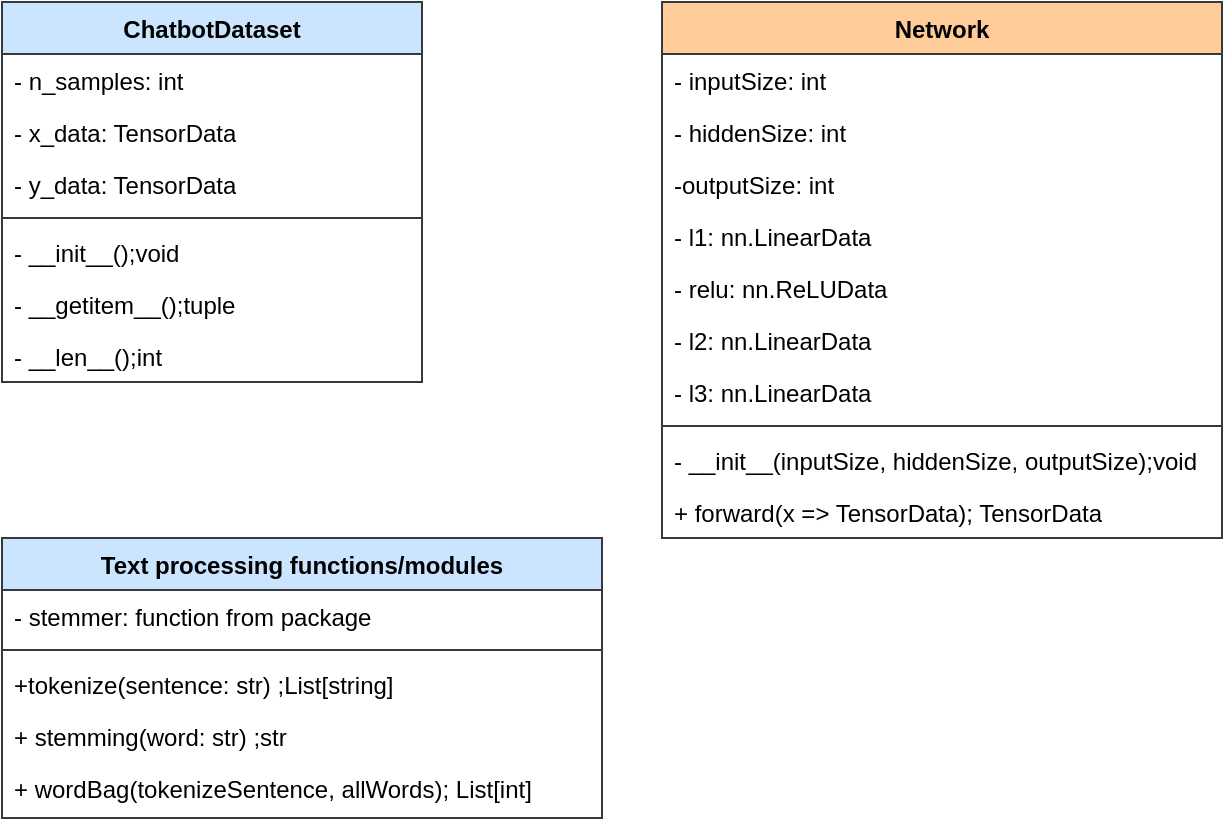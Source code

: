 <mxfile version="24.3.1" type="device">
  <diagram name="Page-1" id="MPke94-QhgAWfhPX9OhA">
    <mxGraphModel dx="1434" dy="738" grid="1" gridSize="10" guides="1" tooltips="1" connect="1" arrows="1" fold="1" page="1" pageScale="1" pageWidth="850" pageHeight="1100" math="0" shadow="0">
      <root>
        <mxCell id="0" />
        <mxCell id="1" parent="0" />
        <mxCell id="mEPcpxJYc-AoD20I1LEl-1" value="ChatbotDataset" style="swimlane;fontStyle=1;align=center;verticalAlign=top;childLayout=stackLayout;horizontal=1;startSize=26;horizontalStack=0;resizeParent=1;resizeParentMax=0;resizeLast=0;collapsible=1;marginBottom=0;whiteSpace=wrap;html=1;fillColor=#cce5ff;strokeColor=#36393d;swimlaneFillColor=none;" vertex="1" parent="1">
          <mxGeometry x="70" y="50" width="210" height="190" as="geometry" />
        </mxCell>
        <mxCell id="mEPcpxJYc-AoD20I1LEl-2" value="- n_samples: int" style="text;strokeColor=none;fillColor=none;align=left;verticalAlign=top;spacingLeft=4;spacingRight=4;overflow=hidden;rotatable=0;points=[[0,0.5],[1,0.5]];portConstraint=eastwest;whiteSpace=wrap;html=1;" vertex="1" parent="mEPcpxJYc-AoD20I1LEl-1">
          <mxGeometry y="26" width="210" height="26" as="geometry" />
        </mxCell>
        <mxCell id="mEPcpxJYc-AoD20I1LEl-13" value="- x_data: TensorData" style="text;strokeColor=none;fillColor=none;align=left;verticalAlign=top;spacingLeft=4;spacingRight=4;overflow=hidden;rotatable=0;points=[[0,0.5],[1,0.5]];portConstraint=eastwest;whiteSpace=wrap;html=1;" vertex="1" parent="mEPcpxJYc-AoD20I1LEl-1">
          <mxGeometry y="52" width="210" height="26" as="geometry" />
        </mxCell>
        <mxCell id="mEPcpxJYc-AoD20I1LEl-14" value="- y_data: TensorData" style="text;strokeColor=none;fillColor=none;align=left;verticalAlign=top;spacingLeft=4;spacingRight=4;overflow=hidden;rotatable=0;points=[[0,0.5],[1,0.5]];portConstraint=eastwest;whiteSpace=wrap;html=1;" vertex="1" parent="mEPcpxJYc-AoD20I1LEl-1">
          <mxGeometry y="78" width="210" height="26" as="geometry" />
        </mxCell>
        <mxCell id="mEPcpxJYc-AoD20I1LEl-3" value="" style="line;strokeWidth=1;fillColor=none;align=left;verticalAlign=middle;spacingTop=-1;spacingLeft=3;spacingRight=3;rotatable=0;labelPosition=right;points=[];portConstraint=eastwest;strokeColor=inherit;" vertex="1" parent="mEPcpxJYc-AoD20I1LEl-1">
          <mxGeometry y="104" width="210" height="8" as="geometry" />
        </mxCell>
        <mxCell id="mEPcpxJYc-AoD20I1LEl-4" value="- __init__();void&amp;nbsp;" style="text;strokeColor=none;fillColor=none;align=left;verticalAlign=top;spacingLeft=4;spacingRight=4;overflow=hidden;rotatable=0;points=[[0,0.5],[1,0.5]];portConstraint=eastwest;whiteSpace=wrap;html=1;" vertex="1" parent="mEPcpxJYc-AoD20I1LEl-1">
          <mxGeometry y="112" width="210" height="26" as="geometry" />
        </mxCell>
        <mxCell id="mEPcpxJYc-AoD20I1LEl-15" value="- __getitem__();tuple" style="text;strokeColor=none;fillColor=none;align=left;verticalAlign=top;spacingLeft=4;spacingRight=4;overflow=hidden;rotatable=0;points=[[0,0.5],[1,0.5]];portConstraint=eastwest;whiteSpace=wrap;html=1;" vertex="1" parent="mEPcpxJYc-AoD20I1LEl-1">
          <mxGeometry y="138" width="210" height="26" as="geometry" />
        </mxCell>
        <mxCell id="mEPcpxJYc-AoD20I1LEl-16" value="- __len__();int&amp;nbsp;" style="text;strokeColor=none;fillColor=none;align=left;verticalAlign=top;spacingLeft=4;spacingRight=4;overflow=hidden;rotatable=0;points=[[0,0.5],[1,0.5]];portConstraint=eastwest;whiteSpace=wrap;html=1;" vertex="1" parent="mEPcpxJYc-AoD20I1LEl-1">
          <mxGeometry y="164" width="210" height="26" as="geometry" />
        </mxCell>
        <mxCell id="mEPcpxJYc-AoD20I1LEl-5" value="Network" style="swimlane;fontStyle=1;align=center;verticalAlign=top;childLayout=stackLayout;horizontal=1;startSize=26;horizontalStack=0;resizeParent=1;resizeParentMax=0;resizeLast=0;collapsible=1;marginBottom=0;whiteSpace=wrap;html=1;fillColor=#ffcc99;strokeColor=#36393d;" vertex="1" parent="1">
          <mxGeometry x="400" y="50" width="280" height="268" as="geometry" />
        </mxCell>
        <mxCell id="mEPcpxJYc-AoD20I1LEl-6" value="- inputSize: int&lt;div&gt;&lt;br&gt;&lt;/div&gt;" style="text;strokeColor=none;fillColor=none;align=left;verticalAlign=top;spacingLeft=4;spacingRight=4;overflow=hidden;rotatable=0;points=[[0,0.5],[1,0.5]];portConstraint=eastwest;whiteSpace=wrap;html=1;" vertex="1" parent="mEPcpxJYc-AoD20I1LEl-5">
          <mxGeometry y="26" width="280" height="26" as="geometry" />
        </mxCell>
        <mxCell id="mEPcpxJYc-AoD20I1LEl-17" value="- hiddenSize: int&lt;div&gt;&lt;br&gt;&lt;/div&gt;" style="text;strokeColor=none;fillColor=none;align=left;verticalAlign=top;spacingLeft=4;spacingRight=4;overflow=hidden;rotatable=0;points=[[0,0.5],[1,0.5]];portConstraint=eastwest;whiteSpace=wrap;html=1;" vertex="1" parent="mEPcpxJYc-AoD20I1LEl-5">
          <mxGeometry y="52" width="280" height="26" as="geometry" />
        </mxCell>
        <mxCell id="mEPcpxJYc-AoD20I1LEl-18" value="&lt;div&gt;-outputSize: int&lt;/div&gt;" style="text;strokeColor=none;fillColor=none;align=left;verticalAlign=top;spacingLeft=4;spacingRight=4;overflow=hidden;rotatable=0;points=[[0,0.5],[1,0.5]];portConstraint=eastwest;whiteSpace=wrap;html=1;" vertex="1" parent="mEPcpxJYc-AoD20I1LEl-5">
          <mxGeometry y="78" width="280" height="26" as="geometry" />
        </mxCell>
        <mxCell id="mEPcpxJYc-AoD20I1LEl-19" value="&lt;div&gt;- l1: nn.LinearData&lt;/div&gt;" style="text;strokeColor=none;fillColor=none;align=left;verticalAlign=top;spacingLeft=4;spacingRight=4;overflow=hidden;rotatable=0;points=[[0,0.5],[1,0.5]];portConstraint=eastwest;whiteSpace=wrap;html=1;" vertex="1" parent="mEPcpxJYc-AoD20I1LEl-5">
          <mxGeometry y="104" width="280" height="26" as="geometry" />
        </mxCell>
        <mxCell id="mEPcpxJYc-AoD20I1LEl-20" value="&lt;div&gt;- relu: nn.ReLUData&lt;/div&gt;" style="text;strokeColor=none;fillColor=none;align=left;verticalAlign=top;spacingLeft=4;spacingRight=4;overflow=hidden;rotatable=0;points=[[0,0.5],[1,0.5]];portConstraint=eastwest;whiteSpace=wrap;html=1;" vertex="1" parent="mEPcpxJYc-AoD20I1LEl-5">
          <mxGeometry y="130" width="280" height="26" as="geometry" />
        </mxCell>
        <mxCell id="mEPcpxJYc-AoD20I1LEl-21" value="&lt;div&gt;- l2: nn.LinearData&lt;/div&gt;" style="text;strokeColor=none;fillColor=none;align=left;verticalAlign=top;spacingLeft=4;spacingRight=4;overflow=hidden;rotatable=0;points=[[0,0.5],[1,0.5]];portConstraint=eastwest;whiteSpace=wrap;html=1;" vertex="1" parent="mEPcpxJYc-AoD20I1LEl-5">
          <mxGeometry y="156" width="280" height="26" as="geometry" />
        </mxCell>
        <mxCell id="mEPcpxJYc-AoD20I1LEl-22" value="&lt;div&gt;- l3:&amp;nbsp;&lt;span style=&quot;background-color: initial;&quot;&gt;nn.LinearData&lt;/span&gt;&lt;/div&gt;" style="text;strokeColor=none;fillColor=none;align=left;verticalAlign=top;spacingLeft=4;spacingRight=4;overflow=hidden;rotatable=0;points=[[0,0.5],[1,0.5]];portConstraint=eastwest;whiteSpace=wrap;html=1;" vertex="1" parent="mEPcpxJYc-AoD20I1LEl-5">
          <mxGeometry y="182" width="280" height="26" as="geometry" />
        </mxCell>
        <mxCell id="mEPcpxJYc-AoD20I1LEl-7" value="" style="line;strokeWidth=1;fillColor=none;align=left;verticalAlign=middle;spacingTop=-1;spacingLeft=3;spacingRight=3;rotatable=0;labelPosition=right;points=[];portConstraint=eastwest;strokeColor=inherit;" vertex="1" parent="mEPcpxJYc-AoD20I1LEl-5">
          <mxGeometry y="208" width="280" height="8" as="geometry" />
        </mxCell>
        <mxCell id="mEPcpxJYc-AoD20I1LEl-8" value="- __init__(inputSize, hiddenSize, outputSize);void" style="text;strokeColor=none;fillColor=none;align=left;verticalAlign=top;spacingLeft=4;spacingRight=4;overflow=hidden;rotatable=0;points=[[0,0.5],[1,0.5]];portConstraint=eastwest;whiteSpace=wrap;html=1;" vertex="1" parent="mEPcpxJYc-AoD20I1LEl-5">
          <mxGeometry y="216" width="280" height="26" as="geometry" />
        </mxCell>
        <mxCell id="mEPcpxJYc-AoD20I1LEl-23" value="+ forward(x =&amp;gt; TensorData); TensorData" style="text;strokeColor=none;fillColor=none;align=left;verticalAlign=top;spacingLeft=4;spacingRight=4;overflow=hidden;rotatable=0;points=[[0,0.5],[1,0.5]];portConstraint=eastwest;whiteSpace=wrap;html=1;" vertex="1" parent="mEPcpxJYc-AoD20I1LEl-5">
          <mxGeometry y="242" width="280" height="26" as="geometry" />
        </mxCell>
        <mxCell id="mEPcpxJYc-AoD20I1LEl-24" value="Text processing functions/modules" style="swimlane;fontStyle=1;align=center;verticalAlign=top;childLayout=stackLayout;horizontal=1;startSize=26;horizontalStack=0;resizeParent=1;resizeParentMax=0;resizeLast=0;collapsible=1;marginBottom=0;whiteSpace=wrap;html=1;fillColor=#cce5ff;strokeColor=#36393d;swimlaneFillColor=none;" vertex="1" parent="1">
          <mxGeometry x="70" y="318" width="300" height="140" as="geometry" />
        </mxCell>
        <mxCell id="mEPcpxJYc-AoD20I1LEl-25" value="- stemmer: function from package&amp;nbsp;" style="text;strokeColor=none;fillColor=none;align=left;verticalAlign=top;spacingLeft=4;spacingRight=4;overflow=hidden;rotatable=0;points=[[0,0.5],[1,0.5]];portConstraint=eastwest;whiteSpace=wrap;html=1;" vertex="1" parent="mEPcpxJYc-AoD20I1LEl-24">
          <mxGeometry y="26" width="300" height="26" as="geometry" />
        </mxCell>
        <mxCell id="mEPcpxJYc-AoD20I1LEl-28" value="" style="line;strokeWidth=1;fillColor=none;align=left;verticalAlign=middle;spacingTop=-1;spacingLeft=3;spacingRight=3;rotatable=0;labelPosition=right;points=[];portConstraint=eastwest;strokeColor=inherit;" vertex="1" parent="mEPcpxJYc-AoD20I1LEl-24">
          <mxGeometry y="52" width="300" height="8" as="geometry" />
        </mxCell>
        <mxCell id="mEPcpxJYc-AoD20I1LEl-29" value="+tokenize(sentence: str) ;List[string]" style="text;strokeColor=none;fillColor=none;align=left;verticalAlign=top;spacingLeft=4;spacingRight=4;overflow=hidden;rotatable=0;points=[[0,0.5],[1,0.5]];portConstraint=eastwest;whiteSpace=wrap;html=1;" vertex="1" parent="mEPcpxJYc-AoD20I1LEl-24">
          <mxGeometry y="60" width="300" height="26" as="geometry" />
        </mxCell>
        <mxCell id="mEPcpxJYc-AoD20I1LEl-30" value="+ stemming(word: str) ;str&amp;nbsp;" style="text;strokeColor=none;fillColor=none;align=left;verticalAlign=top;spacingLeft=4;spacingRight=4;overflow=hidden;rotatable=0;points=[[0,0.5],[1,0.5]];portConstraint=eastwest;whiteSpace=wrap;html=1;" vertex="1" parent="mEPcpxJYc-AoD20I1LEl-24">
          <mxGeometry y="86" width="300" height="26" as="geometry" />
        </mxCell>
        <mxCell id="mEPcpxJYc-AoD20I1LEl-31" value="+ wordBag(tokenizeSentence, allWords); List[int]&amp;nbsp;" style="text;strokeColor=none;fillColor=none;align=left;verticalAlign=top;spacingLeft=4;spacingRight=4;overflow=hidden;rotatable=0;points=[[0,0.5],[1,0.5]];portConstraint=eastwest;whiteSpace=wrap;html=1;" vertex="1" parent="mEPcpxJYc-AoD20I1LEl-24">
          <mxGeometry y="112" width="300" height="28" as="geometry" />
        </mxCell>
      </root>
    </mxGraphModel>
  </diagram>
</mxfile>
